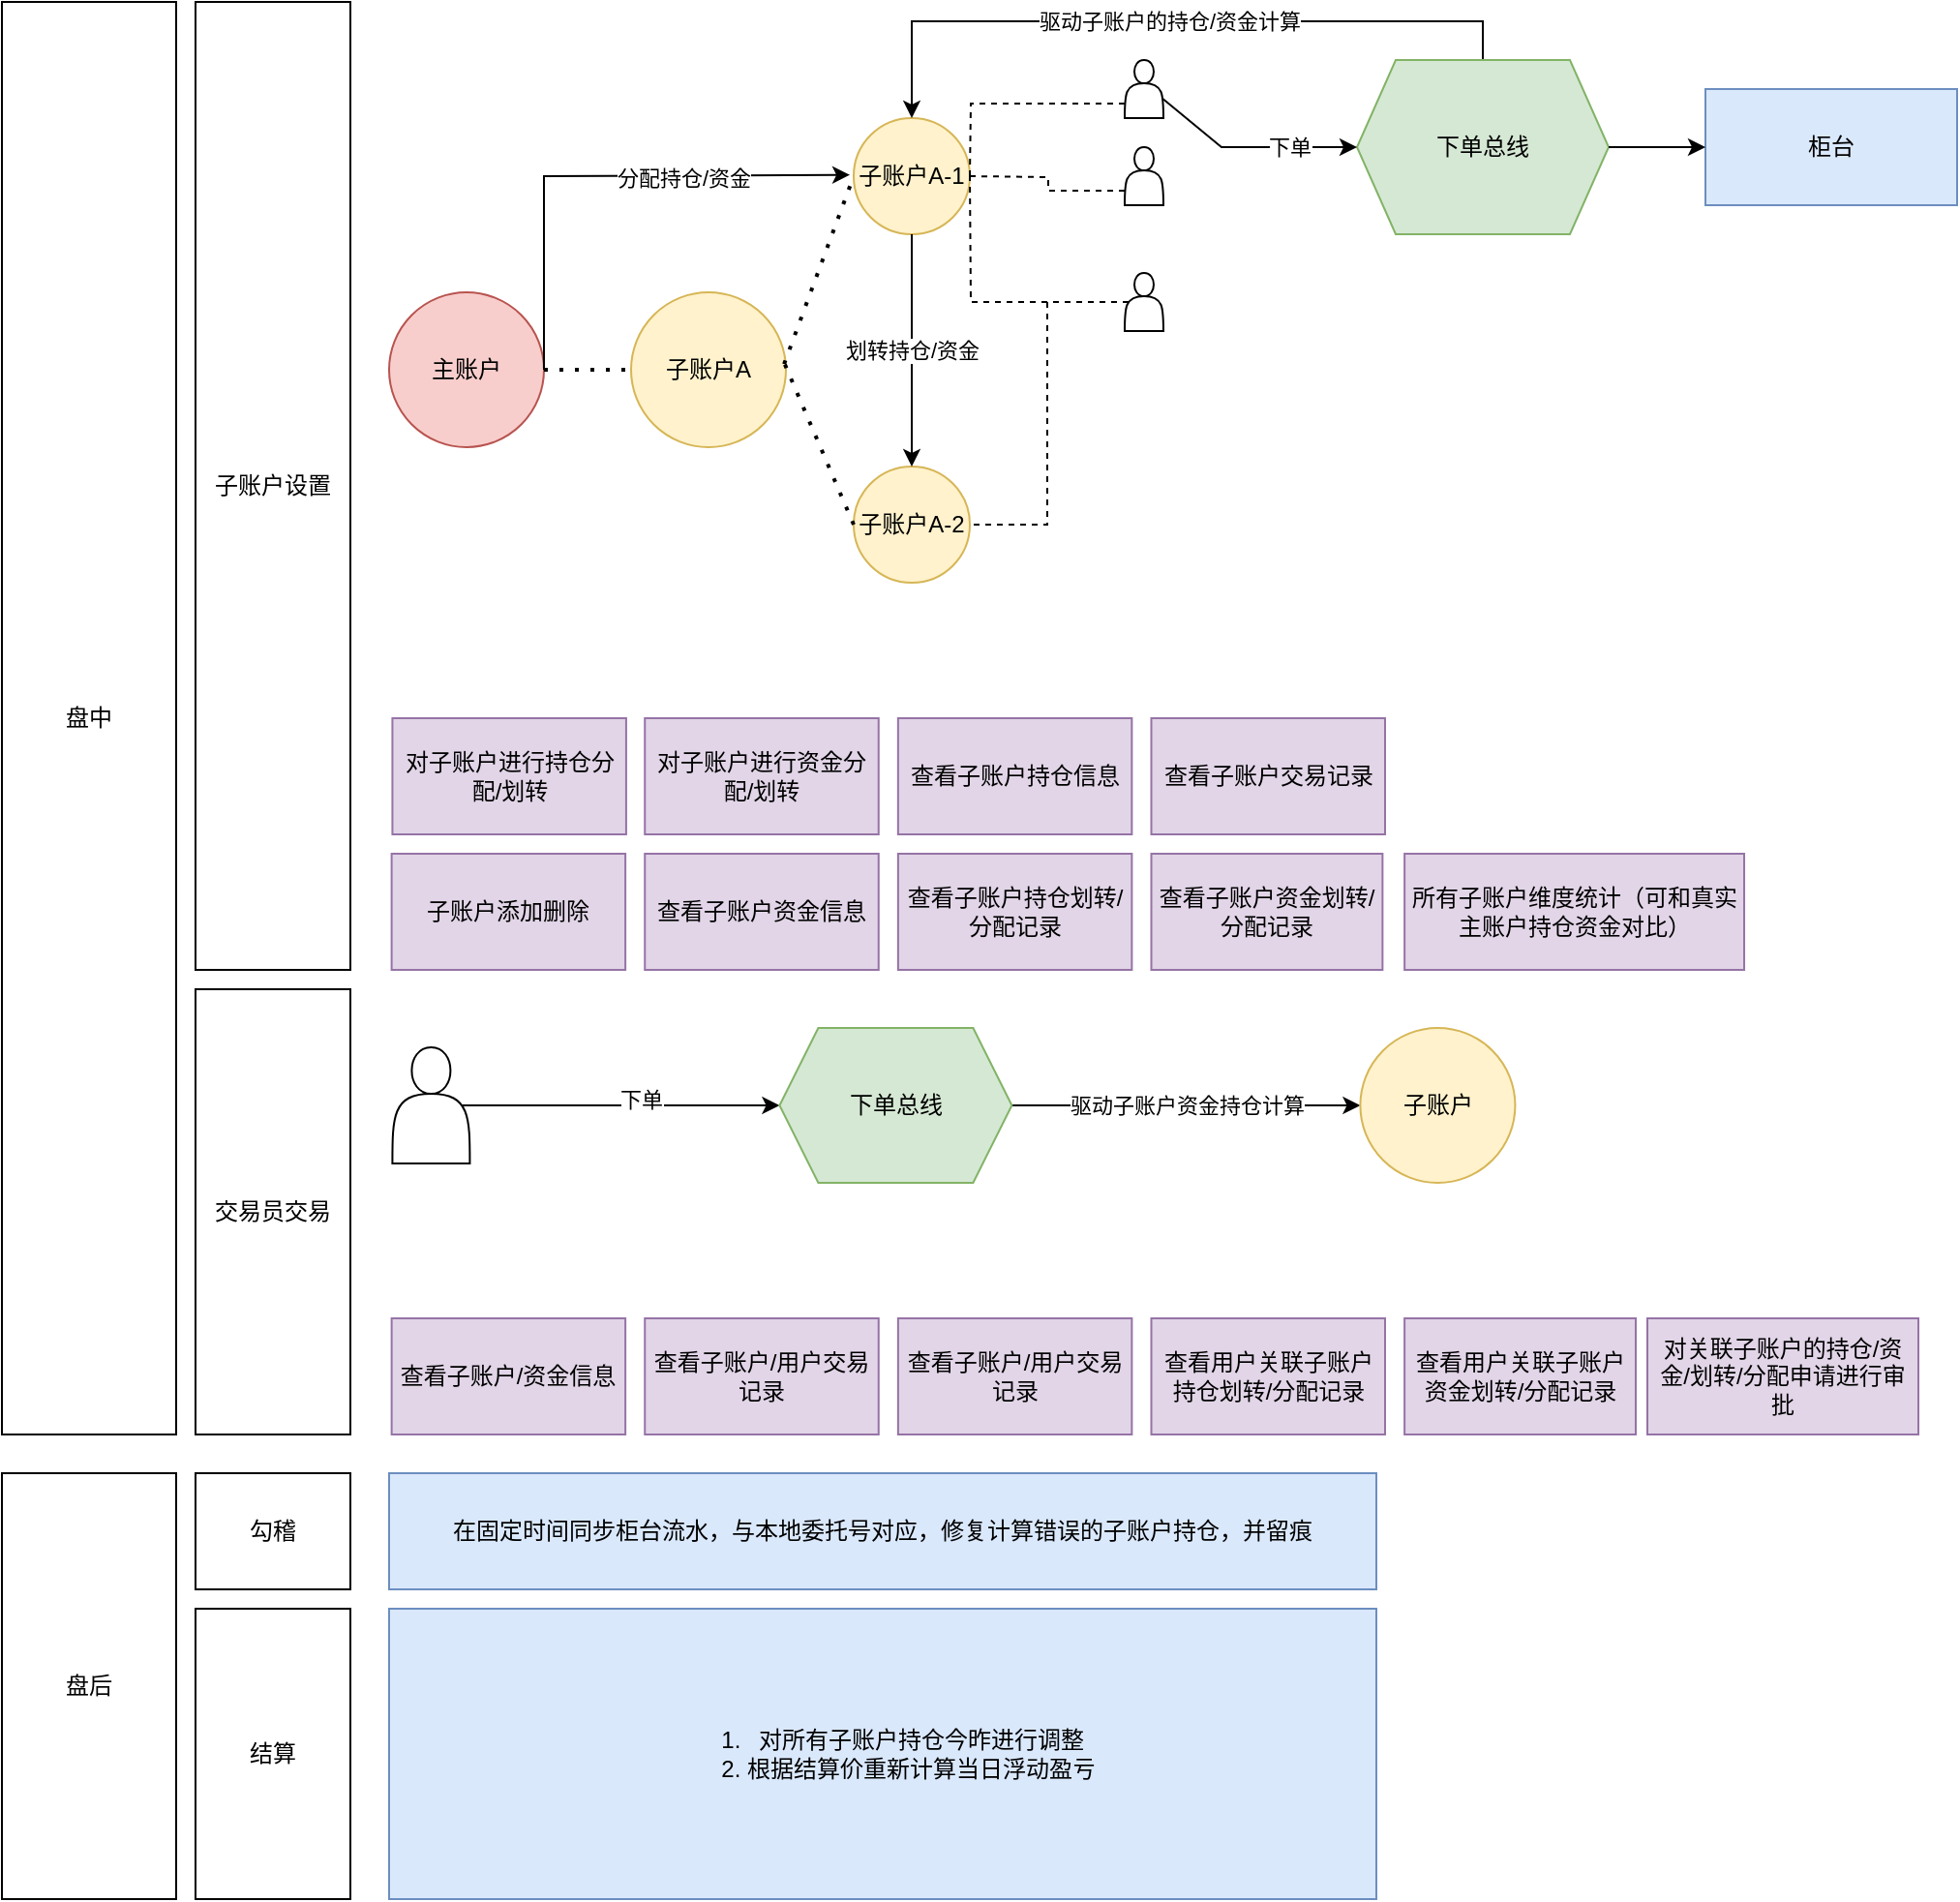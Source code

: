 <mxfile version="21.3.4" type="github">
  <diagram name="Page-1" id="pTGKddGVBu179Sqo4M76">
    <mxGraphModel dx="2625" dy="1435" grid="1" gridSize="10" guides="1" tooltips="1" connect="1" arrows="1" fold="1" page="1" pageScale="1" pageWidth="850" pageHeight="1100" math="0" shadow="0">
      <root>
        <mxCell id="0" />
        <mxCell id="1" parent="0" />
        <mxCell id="C4NJVwHf82PDzk8-M8Or-2" value="盘中" style="rounded=0;whiteSpace=wrap;html=1;" vertex="1" parent="1">
          <mxGeometry x="60" y="20" width="90" height="740" as="geometry" />
        </mxCell>
        <mxCell id="C4NJVwHf82PDzk8-M8Or-3" value="盘后" style="rounded=0;whiteSpace=wrap;html=1;" vertex="1" parent="1">
          <mxGeometry x="60" y="780" width="90" height="220" as="geometry" />
        </mxCell>
        <mxCell id="C4NJVwHf82PDzk8-M8Or-4" value="勾稽" style="rounded=0;whiteSpace=wrap;html=1;" vertex="1" parent="1">
          <mxGeometry x="160" y="780" width="80" height="60" as="geometry" />
        </mxCell>
        <mxCell id="C4NJVwHf82PDzk8-M8Or-5" value="结算" style="rounded=0;whiteSpace=wrap;html=1;" vertex="1" parent="1">
          <mxGeometry x="160" y="850" width="80" height="150" as="geometry" />
        </mxCell>
        <mxCell id="C4NJVwHf82PDzk8-M8Or-6" value="子账户设置" style="rounded=0;whiteSpace=wrap;html=1;" vertex="1" parent="1">
          <mxGeometry x="160" y="20" width="80" height="500" as="geometry" />
        </mxCell>
        <mxCell id="C4NJVwHf82PDzk8-M8Or-84" style="edgeStyle=orthogonalEdgeStyle;rounded=0;orthogonalLoop=1;jettySize=auto;html=1;exitX=0.5;exitY=0;exitDx=0;exitDy=0;" edge="1" parent="1" source="C4NJVwHf82PDzk8-M8Or-8">
          <mxGeometry relative="1" as="geometry">
            <mxPoint x="199.8" y="559.8" as="targetPoint" />
          </mxGeometry>
        </mxCell>
        <mxCell id="C4NJVwHf82PDzk8-M8Or-8" value="交易员交易" style="rounded=0;whiteSpace=wrap;html=1;" vertex="1" parent="1">
          <mxGeometry x="160" y="530" width="80" height="230" as="geometry" />
        </mxCell>
        <mxCell id="C4NJVwHf82PDzk8-M8Or-10" value="主账户" style="ellipse;whiteSpace=wrap;html=1;aspect=fixed;fillColor=#f8cecc;strokeColor=#b85450;" vertex="1" parent="1">
          <mxGeometry x="260" y="170" width="80" height="80" as="geometry" />
        </mxCell>
        <mxCell id="C4NJVwHf82PDzk8-M8Or-11" value="子账户A" style="ellipse;whiteSpace=wrap;html=1;aspect=fixed;fillColor=#fff2cc;strokeColor=#d6b656;" vertex="1" parent="1">
          <mxGeometry x="385" y="170" width="80" height="80" as="geometry" />
        </mxCell>
        <mxCell id="C4NJVwHf82PDzk8-M8Or-13" value="子账户A-2" style="ellipse;whiteSpace=wrap;html=1;aspect=fixed;fillColor=#fff2cc;strokeColor=#d6b656;" vertex="1" parent="1">
          <mxGeometry x="500" y="260" width="60" height="60" as="geometry" />
        </mxCell>
        <mxCell id="C4NJVwHf82PDzk8-M8Or-14" value="子账户A-1" style="ellipse;whiteSpace=wrap;html=1;aspect=fixed;fillColor=#fff2cc;strokeColor=#d6b656;" vertex="1" parent="1">
          <mxGeometry x="500" y="80" width="60" height="60" as="geometry" />
        </mxCell>
        <mxCell id="C4NJVwHf82PDzk8-M8Or-41" style="edgeStyle=orthogonalEdgeStyle;rounded=0;orthogonalLoop=1;jettySize=auto;html=1;exitX=0;exitY=0.75;exitDx=0;exitDy=0;dashed=1;endArrow=none;endFill=0;" edge="1" parent="1" source="C4NJVwHf82PDzk8-M8Or-16">
          <mxGeometry relative="1" as="geometry">
            <mxPoint x="560" y="110" as="targetPoint" />
          </mxGeometry>
        </mxCell>
        <mxCell id="C4NJVwHf82PDzk8-M8Or-16" value="" style="shape=actor;whiteSpace=wrap;html=1;" vertex="1" parent="1">
          <mxGeometry x="640" y="95" width="20" height="30" as="geometry" />
        </mxCell>
        <mxCell id="C4NJVwHf82PDzk8-M8Or-17" value="" style="shape=actor;whiteSpace=wrap;html=1;align=right;" vertex="1" parent="1">
          <mxGeometry x="640" y="50" width="20" height="30" as="geometry" />
        </mxCell>
        <mxCell id="C4NJVwHf82PDzk8-M8Or-38" style="edgeStyle=orthogonalEdgeStyle;rounded=0;orthogonalLoop=1;jettySize=auto;html=1;exitX=0.1;exitY=0.5;exitDx=0;exitDy=0;exitPerimeter=0;dashed=1;endArrow=none;endFill=0;" edge="1" parent="1" source="C4NJVwHf82PDzk8-M8Or-18">
          <mxGeometry relative="1" as="geometry">
            <mxPoint x="560" y="110" as="targetPoint" />
          </mxGeometry>
        </mxCell>
        <mxCell id="C4NJVwHf82PDzk8-M8Or-39" style="edgeStyle=orthogonalEdgeStyle;rounded=0;orthogonalLoop=1;jettySize=auto;html=1;exitX=0.1;exitY=0.5;exitDx=0;exitDy=0;exitPerimeter=0;entryX=1;entryY=0.5;entryDx=0;entryDy=0;endArrow=none;endFill=0;dashed=1;" edge="1" parent="1" source="C4NJVwHf82PDzk8-M8Or-18" target="C4NJVwHf82PDzk8-M8Or-13">
          <mxGeometry relative="1" as="geometry" />
        </mxCell>
        <mxCell id="C4NJVwHf82PDzk8-M8Or-18" value="" style="shape=actor;whiteSpace=wrap;html=1;" vertex="1" parent="1">
          <mxGeometry x="640" y="160" width="20" height="30" as="geometry" />
        </mxCell>
        <mxCell id="C4NJVwHf82PDzk8-M8Or-22" value="" style="endArrow=classic;html=1;rounded=0;exitX=1;exitY=0.5;exitDx=0;exitDy=0;entryX=-0.033;entryY=0.489;entryDx=0;entryDy=0;entryPerimeter=0;" edge="1" parent="1" source="C4NJVwHf82PDzk8-M8Or-10" target="C4NJVwHf82PDzk8-M8Or-14">
          <mxGeometry width="50" height="50" relative="1" as="geometry">
            <mxPoint x="560" y="260" as="sourcePoint" />
            <mxPoint x="610" y="210" as="targetPoint" />
            <Array as="points">
              <mxPoint x="340" y="110" />
            </Array>
          </mxGeometry>
        </mxCell>
        <mxCell id="C4NJVwHf82PDzk8-M8Or-23" value="分配持仓/资金" style="edgeLabel;html=1;align=center;verticalAlign=middle;resizable=0;points=[];" vertex="1" connectable="0" parent="C4NJVwHf82PDzk8-M8Or-22">
          <mxGeometry x="0.335" y="-1" relative="1" as="geometry">
            <mxPoint as="offset" />
          </mxGeometry>
        </mxCell>
        <mxCell id="C4NJVwHf82PDzk8-M8Or-24" value="划转持仓/资金" style="endArrow=classic;html=1;rounded=0;exitX=0.5;exitY=1;exitDx=0;exitDy=0;entryX=0.5;entryY=0;entryDx=0;entryDy=0;" edge="1" parent="1" source="C4NJVwHf82PDzk8-M8Or-14" target="C4NJVwHf82PDzk8-M8Or-13">
          <mxGeometry width="50" height="50" relative="1" as="geometry">
            <mxPoint x="560" y="260" as="sourcePoint" />
            <mxPoint x="610" y="210" as="targetPoint" />
          </mxGeometry>
        </mxCell>
        <mxCell id="C4NJVwHf82PDzk8-M8Or-30" value="驱动子账户的持仓/资金计算" style="edgeStyle=orthogonalEdgeStyle;rounded=0;orthogonalLoop=1;jettySize=auto;html=1;exitX=0.5;exitY=0;exitDx=0;exitDy=0;entryX=0.5;entryY=0;entryDx=0;entryDy=0;" edge="1" parent="1" source="C4NJVwHf82PDzk8-M8Or-26" target="C4NJVwHf82PDzk8-M8Or-14">
          <mxGeometry relative="1" as="geometry" />
        </mxCell>
        <mxCell id="C4NJVwHf82PDzk8-M8Or-26" value="下单总线" style="shape=hexagon;perimeter=hexagonPerimeter2;whiteSpace=wrap;html=1;fixedSize=1;fillColor=#d5e8d4;strokeColor=#82b366;" vertex="1" parent="1">
          <mxGeometry x="760" y="50" width="130" height="90" as="geometry" />
        </mxCell>
        <mxCell id="C4NJVwHf82PDzk8-M8Or-27" value="" style="endArrow=classic;html=1;rounded=0;exitX=0.983;exitY=0.667;exitDx=0;exitDy=0;exitPerimeter=0;entryX=0;entryY=0.5;entryDx=0;entryDy=0;" edge="1" parent="1" source="C4NJVwHf82PDzk8-M8Or-17" target="C4NJVwHf82PDzk8-M8Or-26">
          <mxGeometry width="50" height="50" relative="1" as="geometry">
            <mxPoint x="560" y="260" as="sourcePoint" />
            <mxPoint x="610" y="210" as="targetPoint" />
            <Array as="points">
              <mxPoint x="690" y="95" />
            </Array>
          </mxGeometry>
        </mxCell>
        <mxCell id="C4NJVwHf82PDzk8-M8Or-28" value="下单" style="edgeLabel;html=1;align=center;verticalAlign=middle;resizable=0;points=[];" vertex="1" connectable="0" parent="C4NJVwHf82PDzk8-M8Or-27">
          <mxGeometry x="0.35" relative="1" as="geometry">
            <mxPoint as="offset" />
          </mxGeometry>
        </mxCell>
        <mxCell id="C4NJVwHf82PDzk8-M8Or-31" value="" style="endArrow=none;dashed=1;html=1;dashPattern=1 3;strokeWidth=2;rounded=0;exitX=1;exitY=0.5;exitDx=0;exitDy=0;entryX=0;entryY=0.5;entryDx=0;entryDy=0;" edge="1" parent="1" source="C4NJVwHf82PDzk8-M8Or-10" target="C4NJVwHf82PDzk8-M8Or-11">
          <mxGeometry width="50" height="50" relative="1" as="geometry">
            <mxPoint x="560" y="260" as="sourcePoint" />
            <mxPoint x="610" y="210" as="targetPoint" />
          </mxGeometry>
        </mxCell>
        <mxCell id="C4NJVwHf82PDzk8-M8Or-33" value="" style="endArrow=none;dashed=1;html=1;dashPattern=1 3;strokeWidth=2;rounded=0;exitX=0.988;exitY=0.463;exitDx=0;exitDy=0;entryX=0;entryY=0.5;entryDx=0;entryDy=0;exitPerimeter=0;" edge="1" parent="1" source="C4NJVwHf82PDzk8-M8Or-11" target="C4NJVwHf82PDzk8-M8Or-14">
          <mxGeometry width="50" height="50" relative="1" as="geometry">
            <mxPoint x="470" y="180" as="sourcePoint" />
            <mxPoint x="520" y="130" as="targetPoint" />
          </mxGeometry>
        </mxCell>
        <mxCell id="C4NJVwHf82PDzk8-M8Or-34" value="" style="endArrow=none;dashed=1;html=1;dashPattern=1 3;strokeWidth=2;rounded=0;exitX=0;exitY=0.5;exitDx=0;exitDy=0;entryX=0.992;entryY=0.463;entryDx=0;entryDy=0;entryPerimeter=0;" edge="1" parent="1" source="C4NJVwHf82PDzk8-M8Or-13" target="C4NJVwHf82PDzk8-M8Or-11">
          <mxGeometry width="50" height="50" relative="1" as="geometry">
            <mxPoint x="490" y="210" as="sourcePoint" />
            <mxPoint x="480" y="210" as="targetPoint" />
          </mxGeometry>
        </mxCell>
        <mxCell id="C4NJVwHf82PDzk8-M8Or-40" style="edgeStyle=orthogonalEdgeStyle;rounded=0;orthogonalLoop=1;jettySize=auto;html=1;exitX=0;exitY=0.75;exitDx=0;exitDy=0;dashed=1;endArrow=none;endFill=0;" edge="1" parent="1" source="C4NJVwHf82PDzk8-M8Or-17">
          <mxGeometry relative="1" as="geometry">
            <mxPoint x="652" y="245" as="sourcePoint" />
            <mxPoint x="560" y="110" as="targetPoint" />
          </mxGeometry>
        </mxCell>
        <mxCell id="C4NJVwHf82PDzk8-M8Or-42" value="柜台" style="rounded=0;whiteSpace=wrap;html=1;fillColor=#dae8fc;strokeColor=#6c8ebf;" vertex="1" parent="1">
          <mxGeometry x="940" y="65" width="130" height="60" as="geometry" />
        </mxCell>
        <mxCell id="C4NJVwHf82PDzk8-M8Or-43" value="" style="endArrow=classic;html=1;rounded=0;exitX=1;exitY=0.5;exitDx=0;exitDy=0;entryX=0;entryY=0.5;entryDx=0;entryDy=0;" edge="1" parent="1" source="C4NJVwHf82PDzk8-M8Or-26" target="C4NJVwHf82PDzk8-M8Or-42">
          <mxGeometry width="50" height="50" relative="1" as="geometry">
            <mxPoint x="560" y="270" as="sourcePoint" />
            <mxPoint x="610" y="220" as="targetPoint" />
          </mxGeometry>
        </mxCell>
        <mxCell id="C4NJVwHf82PDzk8-M8Or-59" style="edgeStyle=orthogonalEdgeStyle;rounded=0;orthogonalLoop=1;jettySize=auto;html=1;exitX=0.9;exitY=0.5;exitDx=0;exitDy=0;exitPerimeter=0;entryX=0;entryY=0.5;entryDx=0;entryDy=0;" edge="1" parent="1" source="C4NJVwHf82PDzk8-M8Or-53" target="C4NJVwHf82PDzk8-M8Or-54">
          <mxGeometry relative="1" as="geometry" />
        </mxCell>
        <mxCell id="C4NJVwHf82PDzk8-M8Or-60" value="下单" style="edgeLabel;html=1;align=center;verticalAlign=middle;resizable=0;points=[];" vertex="1" connectable="0" parent="C4NJVwHf82PDzk8-M8Or-59">
          <mxGeometry x="0.126" y="3" relative="1" as="geometry">
            <mxPoint as="offset" />
          </mxGeometry>
        </mxCell>
        <mxCell id="C4NJVwHf82PDzk8-M8Or-53" value="" style="shape=actor;whiteSpace=wrap;html=1;" vertex="1" parent="1">
          <mxGeometry x="261.71" y="560" width="40" height="60" as="geometry" />
        </mxCell>
        <mxCell id="C4NJVwHf82PDzk8-M8Or-61" value="驱动子账户资金持仓计算" style="edgeStyle=orthogonalEdgeStyle;rounded=0;orthogonalLoop=1;jettySize=auto;html=1;exitX=1;exitY=0.5;exitDx=0;exitDy=0;entryX=0;entryY=0.5;entryDx=0;entryDy=0;" edge="1" parent="1" source="C4NJVwHf82PDzk8-M8Or-54" target="C4NJVwHf82PDzk8-M8Or-55">
          <mxGeometry relative="1" as="geometry" />
        </mxCell>
        <mxCell id="C4NJVwHf82PDzk8-M8Or-54" value="下单总线" style="shape=hexagon;perimeter=hexagonPerimeter2;whiteSpace=wrap;html=1;fixedSize=1;fillColor=#d5e8d4;strokeColor=#82b366;" vertex="1" parent="1">
          <mxGeometry x="461.71" y="550" width="120" height="80" as="geometry" />
        </mxCell>
        <mxCell id="C4NJVwHf82PDzk8-M8Or-55" value="子账户" style="ellipse;whiteSpace=wrap;html=1;aspect=fixed;fillColor=#fff2cc;strokeColor=#d6b656;" vertex="1" parent="1">
          <mxGeometry x="761.71" y="550" width="80" height="80" as="geometry" />
        </mxCell>
        <mxCell id="C4NJVwHf82PDzk8-M8Or-64" value="查看子账户/资金信息" style="rounded=0;whiteSpace=wrap;html=1;fillColor=#e1d5e7;strokeColor=#9673a6;" vertex="1" parent="1">
          <mxGeometry x="261.313" y="700" width="120.75" height="60" as="geometry" />
        </mxCell>
        <mxCell id="C4NJVwHf82PDzk8-M8Or-65" value="查看子账户/用户交易记录" style="rounded=0;whiteSpace=wrap;html=1;fillColor=#e1d5e7;strokeColor=#9673a6;" vertex="1" parent="1">
          <mxGeometry x="392.125" y="700" width="120.75" height="60" as="geometry" />
        </mxCell>
        <mxCell id="C4NJVwHf82PDzk8-M8Or-66" value="查看用户关联子账户持仓划转/分配记录" style="rounded=0;whiteSpace=wrap;html=1;fillColor=#e1d5e7;strokeColor=#9673a6;" vertex="1" parent="1">
          <mxGeometry x="653.75" y="700" width="120.75" height="60" as="geometry" />
        </mxCell>
        <mxCell id="C4NJVwHf82PDzk8-M8Or-67" value="查看用户关联子账户资金划转/分配记录" style="rounded=0;whiteSpace=wrap;html=1;fillColor=#e1d5e7;strokeColor=#9673a6;" vertex="1" parent="1">
          <mxGeometry x="784.562" y="700" width="119.438" height="60" as="geometry" />
        </mxCell>
        <mxCell id="C4NJVwHf82PDzk8-M8Or-68" value="查看子账户/用户交易记录" style="rounded=0;whiteSpace=wrap;html=1;fillColor=#e1d5e7;strokeColor=#9673a6;" vertex="1" parent="1">
          <mxGeometry x="522.938" y="700" width="120.75" height="60" as="geometry" />
        </mxCell>
        <mxCell id="C4NJVwHf82PDzk8-M8Or-70" value="在固定时间同步柜台流水，与本地委托号对应，修复计算错误的子账户持仓，并留痕" style="rounded=0;whiteSpace=wrap;html=1;fillColor=#dae8fc;strokeColor=#6c8ebf;" vertex="1" parent="1">
          <mxGeometry x="260" y="780" width="510" height="60" as="geometry" />
        </mxCell>
        <mxCell id="C4NJVwHf82PDzk8-M8Or-72" value="&lt;ol&gt;&lt;li&gt;对所有子账户持仓今昨进行调整&lt;/li&gt;&lt;li&gt;根据结算价重新计算当日浮动盈亏&lt;/li&gt;&lt;/ol&gt;" style="rounded=0;whiteSpace=wrap;html=1;fillColor=#dae8fc;strokeColor=#6c8ebf;" vertex="1" parent="1">
          <mxGeometry x="260" y="850" width="510" height="150" as="geometry" />
        </mxCell>
        <mxCell id="C4NJVwHf82PDzk8-M8Or-45" value="子账户添加删除" style="rounded=0;whiteSpace=wrap;html=1;fillColor=#e1d5e7;strokeColor=#9673a6;" vertex="1" parent="1">
          <mxGeometry x="261.31" y="460" width="120.75" height="60" as="geometry" />
        </mxCell>
        <mxCell id="C4NJVwHf82PDzk8-M8Or-46" value="查看子账户资金信息" style="rounded=0;whiteSpace=wrap;html=1;fillColor=#e1d5e7;strokeColor=#9673a6;" vertex="1" parent="1">
          <mxGeometry x="392.123" y="460" width="120.75" height="60" as="geometry" />
        </mxCell>
        <mxCell id="C4NJVwHf82PDzk8-M8Or-47" value="查看子账户持仓信息" style="rounded=0;whiteSpace=wrap;html=1;fillColor=#e1d5e7;strokeColor=#9673a6;" vertex="1" parent="1">
          <mxGeometry x="522.935" y="390" width="120.75" height="60" as="geometry" />
        </mxCell>
        <mxCell id="C4NJVwHf82PDzk8-M8Or-48" value="查看子账户持仓划转/分配记录" style="rounded=0;whiteSpace=wrap;html=1;fillColor=#e1d5e7;strokeColor=#9673a6;" vertex="1" parent="1">
          <mxGeometry x="522.94" y="460" width="120.75" height="60" as="geometry" />
        </mxCell>
        <mxCell id="C4NJVwHf82PDzk8-M8Or-49" value="查看子账户资金划转/分配记录" style="rounded=0;whiteSpace=wrap;html=1;fillColor=#e1d5e7;strokeColor=#9673a6;" vertex="1" parent="1">
          <mxGeometry x="653.752" y="460" width="119.438" height="60" as="geometry" />
        </mxCell>
        <mxCell id="C4NJVwHf82PDzk8-M8Or-50" value="查看子账户交易记录" style="rounded=0;whiteSpace=wrap;html=1;fillColor=#e1d5e7;strokeColor=#9673a6;" vertex="1" parent="1">
          <mxGeometry x="653.747" y="390" width="120.75" height="60" as="geometry" />
        </mxCell>
        <mxCell id="C4NJVwHf82PDzk8-M8Or-52" value="所有子账户维度统计（可和真实主账户持仓资金对比）" style="rounded=0;whiteSpace=wrap;html=1;fillColor=#e1d5e7;strokeColor=#9673a6;" vertex="1" parent="1">
          <mxGeometry x="784.57" y="460" width="175.44" height="60" as="geometry" />
        </mxCell>
        <mxCell id="C4NJVwHf82PDzk8-M8Or-81" value="对子账户进行持仓分配/划转" style="rounded=0;whiteSpace=wrap;html=1;fillColor=#e1d5e7;strokeColor=#9673a6;" vertex="1" parent="1">
          <mxGeometry x="261.71" y="390" width="120.75" height="60" as="geometry" />
        </mxCell>
        <mxCell id="C4NJVwHf82PDzk8-M8Or-82" value="对子账户进行资金分配/划转" style="rounded=0;whiteSpace=wrap;html=1;fillColor=#e1d5e7;strokeColor=#9673a6;" vertex="1" parent="1">
          <mxGeometry x="392.12" y="390" width="120.75" height="60" as="geometry" />
        </mxCell>
        <mxCell id="C4NJVwHf82PDzk8-M8Or-85" value="对关联子账户的持仓/资金/划转/分配申请进行审批" style="rounded=0;whiteSpace=wrap;html=1;fillColor=#e1d5e7;strokeColor=#9673a6;" vertex="1" parent="1">
          <mxGeometry x="910" y="700" width="140" height="60" as="geometry" />
        </mxCell>
      </root>
    </mxGraphModel>
  </diagram>
</mxfile>
